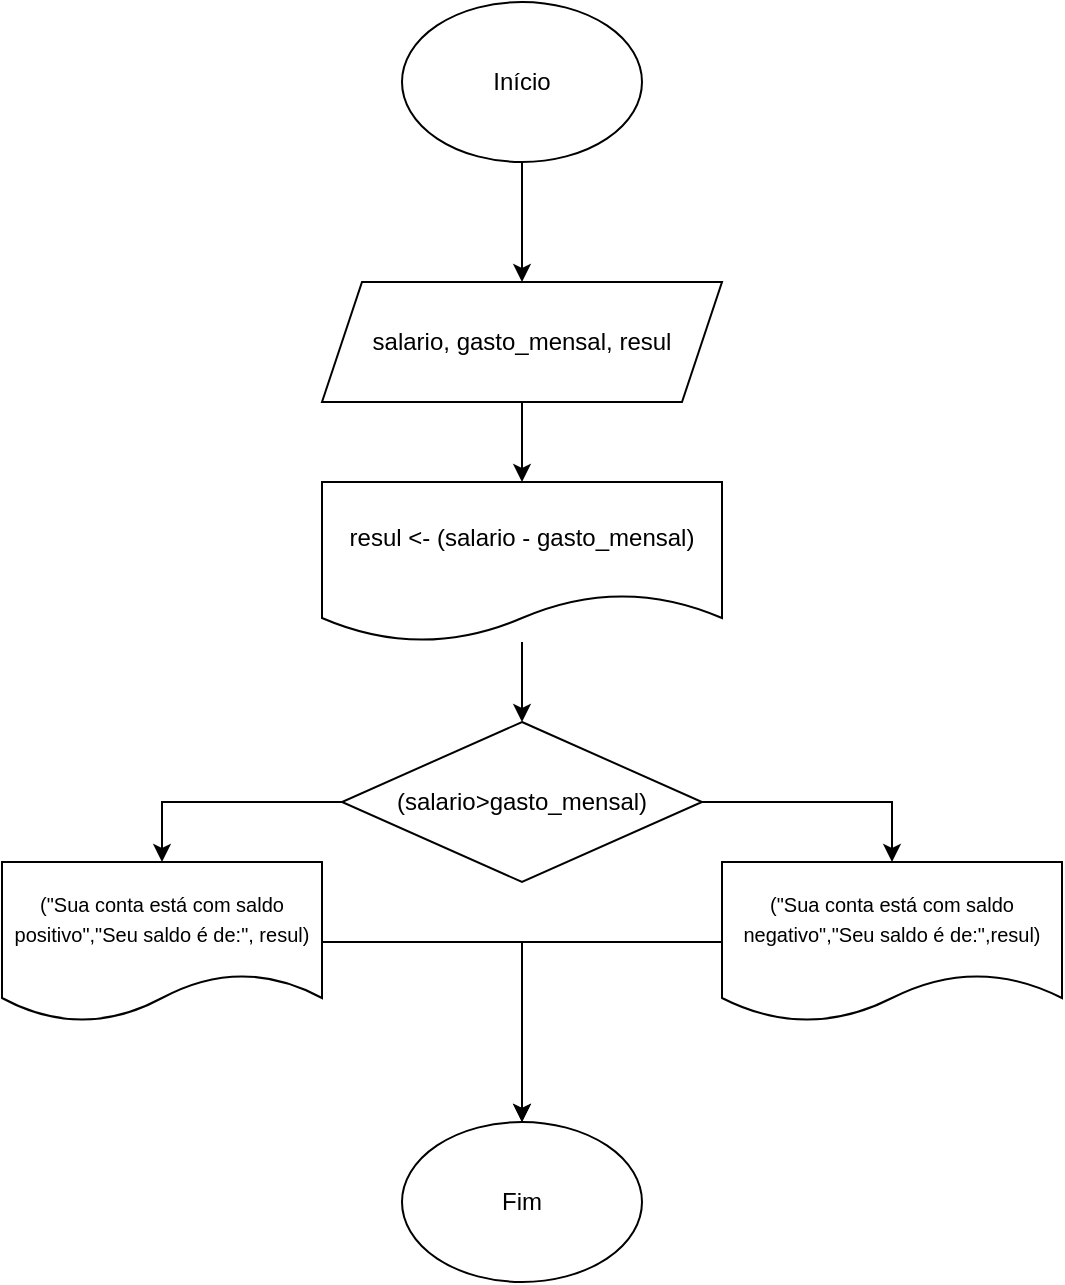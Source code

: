 <mxfile version="21.3.4" type="onedrive">
  <diagram name="Página-1" id="IfOQsipvO4H1h4sd-kLO">
    <mxGraphModel grid="1" page="1" gridSize="10" guides="1" tooltips="1" connect="1" arrows="1" fold="1" pageScale="1" pageWidth="827" pageHeight="1169" math="0" shadow="0">
      <root>
        <mxCell id="0" />
        <mxCell id="1" parent="0" />
        <mxCell id="eFu3dwpj61SiQRmt1m__-1" style="edgeStyle=orthogonalEdgeStyle;rounded=0;orthogonalLoop=1;jettySize=auto;html=1;entryX=0.5;entryY=0;entryDx=0;entryDy=0;" edge="1" parent="1" source="eFu3dwpj61SiQRmt1m__-2" target="eFu3dwpj61SiQRmt1m__-4">
          <mxGeometry relative="1" as="geometry" />
        </mxCell>
        <mxCell id="eFu3dwpj61SiQRmt1m__-2" value="Início" style="ellipse;whiteSpace=wrap;html=1;" vertex="1" parent="1">
          <mxGeometry x="340" y="280" width="120" height="80" as="geometry" />
        </mxCell>
        <mxCell id="eFu3dwpj61SiQRmt1m__-15" style="edgeStyle=orthogonalEdgeStyle;rounded=0;orthogonalLoop=1;jettySize=auto;html=1;entryX=0.5;entryY=0;entryDx=0;entryDy=0;" edge="1" parent="1" source="eFu3dwpj61SiQRmt1m__-4" target="eFu3dwpj61SiQRmt1m__-13">
          <mxGeometry relative="1" as="geometry" />
        </mxCell>
        <mxCell id="eFu3dwpj61SiQRmt1m__-4" value="&lt;div&gt;salario,&amp;nbsp;&lt;span style=&quot;background-color: initial;&quot;&gt;gasto_mensal,&amp;nbsp;&lt;/span&gt;&lt;span style=&quot;background-color: initial;&quot;&gt;resul&lt;/span&gt;&lt;/div&gt;" style="shape=parallelogram;perimeter=parallelogramPerimeter;whiteSpace=wrap;html=1;fixedSize=1;" vertex="1" parent="1">
          <mxGeometry x="300" y="420" width="200" height="60" as="geometry" />
        </mxCell>
        <mxCell id="eFu3dwpj61SiQRmt1m__-5" style="edgeStyle=orthogonalEdgeStyle;rounded=0;orthogonalLoop=1;jettySize=auto;html=1;entryX=0.5;entryY=0;entryDx=0;entryDy=0;" edge="1" parent="1" source="eFu3dwpj61SiQRmt1m__-7" target="eFu3dwpj61SiQRmt1m__-11">
          <mxGeometry relative="1" as="geometry" />
        </mxCell>
        <mxCell id="eFu3dwpj61SiQRmt1m__-6" style="edgeStyle=orthogonalEdgeStyle;rounded=0;orthogonalLoop=1;jettySize=auto;html=1;entryX=0.5;entryY=0;entryDx=0;entryDy=0;" edge="1" parent="1" source="eFu3dwpj61SiQRmt1m__-7" target="eFu3dwpj61SiQRmt1m__-9">
          <mxGeometry relative="1" as="geometry" />
        </mxCell>
        <mxCell id="eFu3dwpj61SiQRmt1m__-7" value="(salario&amp;gt;gasto_mensal)" style="rhombus;whiteSpace=wrap;html=1;" vertex="1" parent="1">
          <mxGeometry x="310" y="640" width="180" height="80" as="geometry" />
        </mxCell>
        <mxCell id="eFu3dwpj61SiQRmt1m__-8" style="edgeStyle=orthogonalEdgeStyle;rounded=0;orthogonalLoop=1;jettySize=auto;html=1;" edge="1" parent="1" source="eFu3dwpj61SiQRmt1m__-9" target="eFu3dwpj61SiQRmt1m__-12">
          <mxGeometry relative="1" as="geometry" />
        </mxCell>
        <mxCell id="eFu3dwpj61SiQRmt1m__-9" value="&lt;div&gt;&lt;font style=&quot;font-size: 10px;&quot;&gt;(&quot;Sua conta está com saldo positivo&quot;,&quot;Seu saldo é de:&quot;, resul)&lt;/font&gt;&lt;/div&gt;" style="shape=document;whiteSpace=wrap;html=1;boundedLbl=1;" vertex="1" parent="1">
          <mxGeometry x="140" y="710" width="160" height="80" as="geometry" />
        </mxCell>
        <mxCell id="eFu3dwpj61SiQRmt1m__-10" style="edgeStyle=orthogonalEdgeStyle;rounded=0;orthogonalLoop=1;jettySize=auto;html=1;" edge="1" parent="1" source="eFu3dwpj61SiQRmt1m__-11" target="eFu3dwpj61SiQRmt1m__-12">
          <mxGeometry relative="1" as="geometry" />
        </mxCell>
        <mxCell id="eFu3dwpj61SiQRmt1m__-11" value="&lt;font style=&quot;font-size: 10px;&quot;&gt;(&quot;Sua conta está com saldo negativo&quot;,&quot;Seu saldo é de:&quot;,resul)&lt;/font&gt;" style="shape=document;whiteSpace=wrap;html=1;boundedLbl=1;" vertex="1" parent="1">
          <mxGeometry x="500" y="710" width="170" height="80" as="geometry" />
        </mxCell>
        <mxCell id="eFu3dwpj61SiQRmt1m__-12" value="Fim" style="ellipse;whiteSpace=wrap;html=1;" vertex="1" parent="1">
          <mxGeometry x="340" y="840" width="120" height="80" as="geometry" />
        </mxCell>
        <mxCell id="eFu3dwpj61SiQRmt1m__-16" style="edgeStyle=orthogonalEdgeStyle;rounded=0;orthogonalLoop=1;jettySize=auto;html=1;entryX=0.5;entryY=0;entryDx=0;entryDy=0;" edge="1" parent="1" source="eFu3dwpj61SiQRmt1m__-13" target="eFu3dwpj61SiQRmt1m__-7">
          <mxGeometry relative="1" as="geometry" />
        </mxCell>
        <mxCell id="eFu3dwpj61SiQRmt1m__-13" value="resul &amp;lt;- (salario - gasto_mensal)" style="shape=document;whiteSpace=wrap;html=1;boundedLbl=1;" vertex="1" parent="1">
          <mxGeometry x="300" y="520" width="200" height="80" as="geometry" />
        </mxCell>
      </root>
    </mxGraphModel>
  </diagram>
</mxfile>
